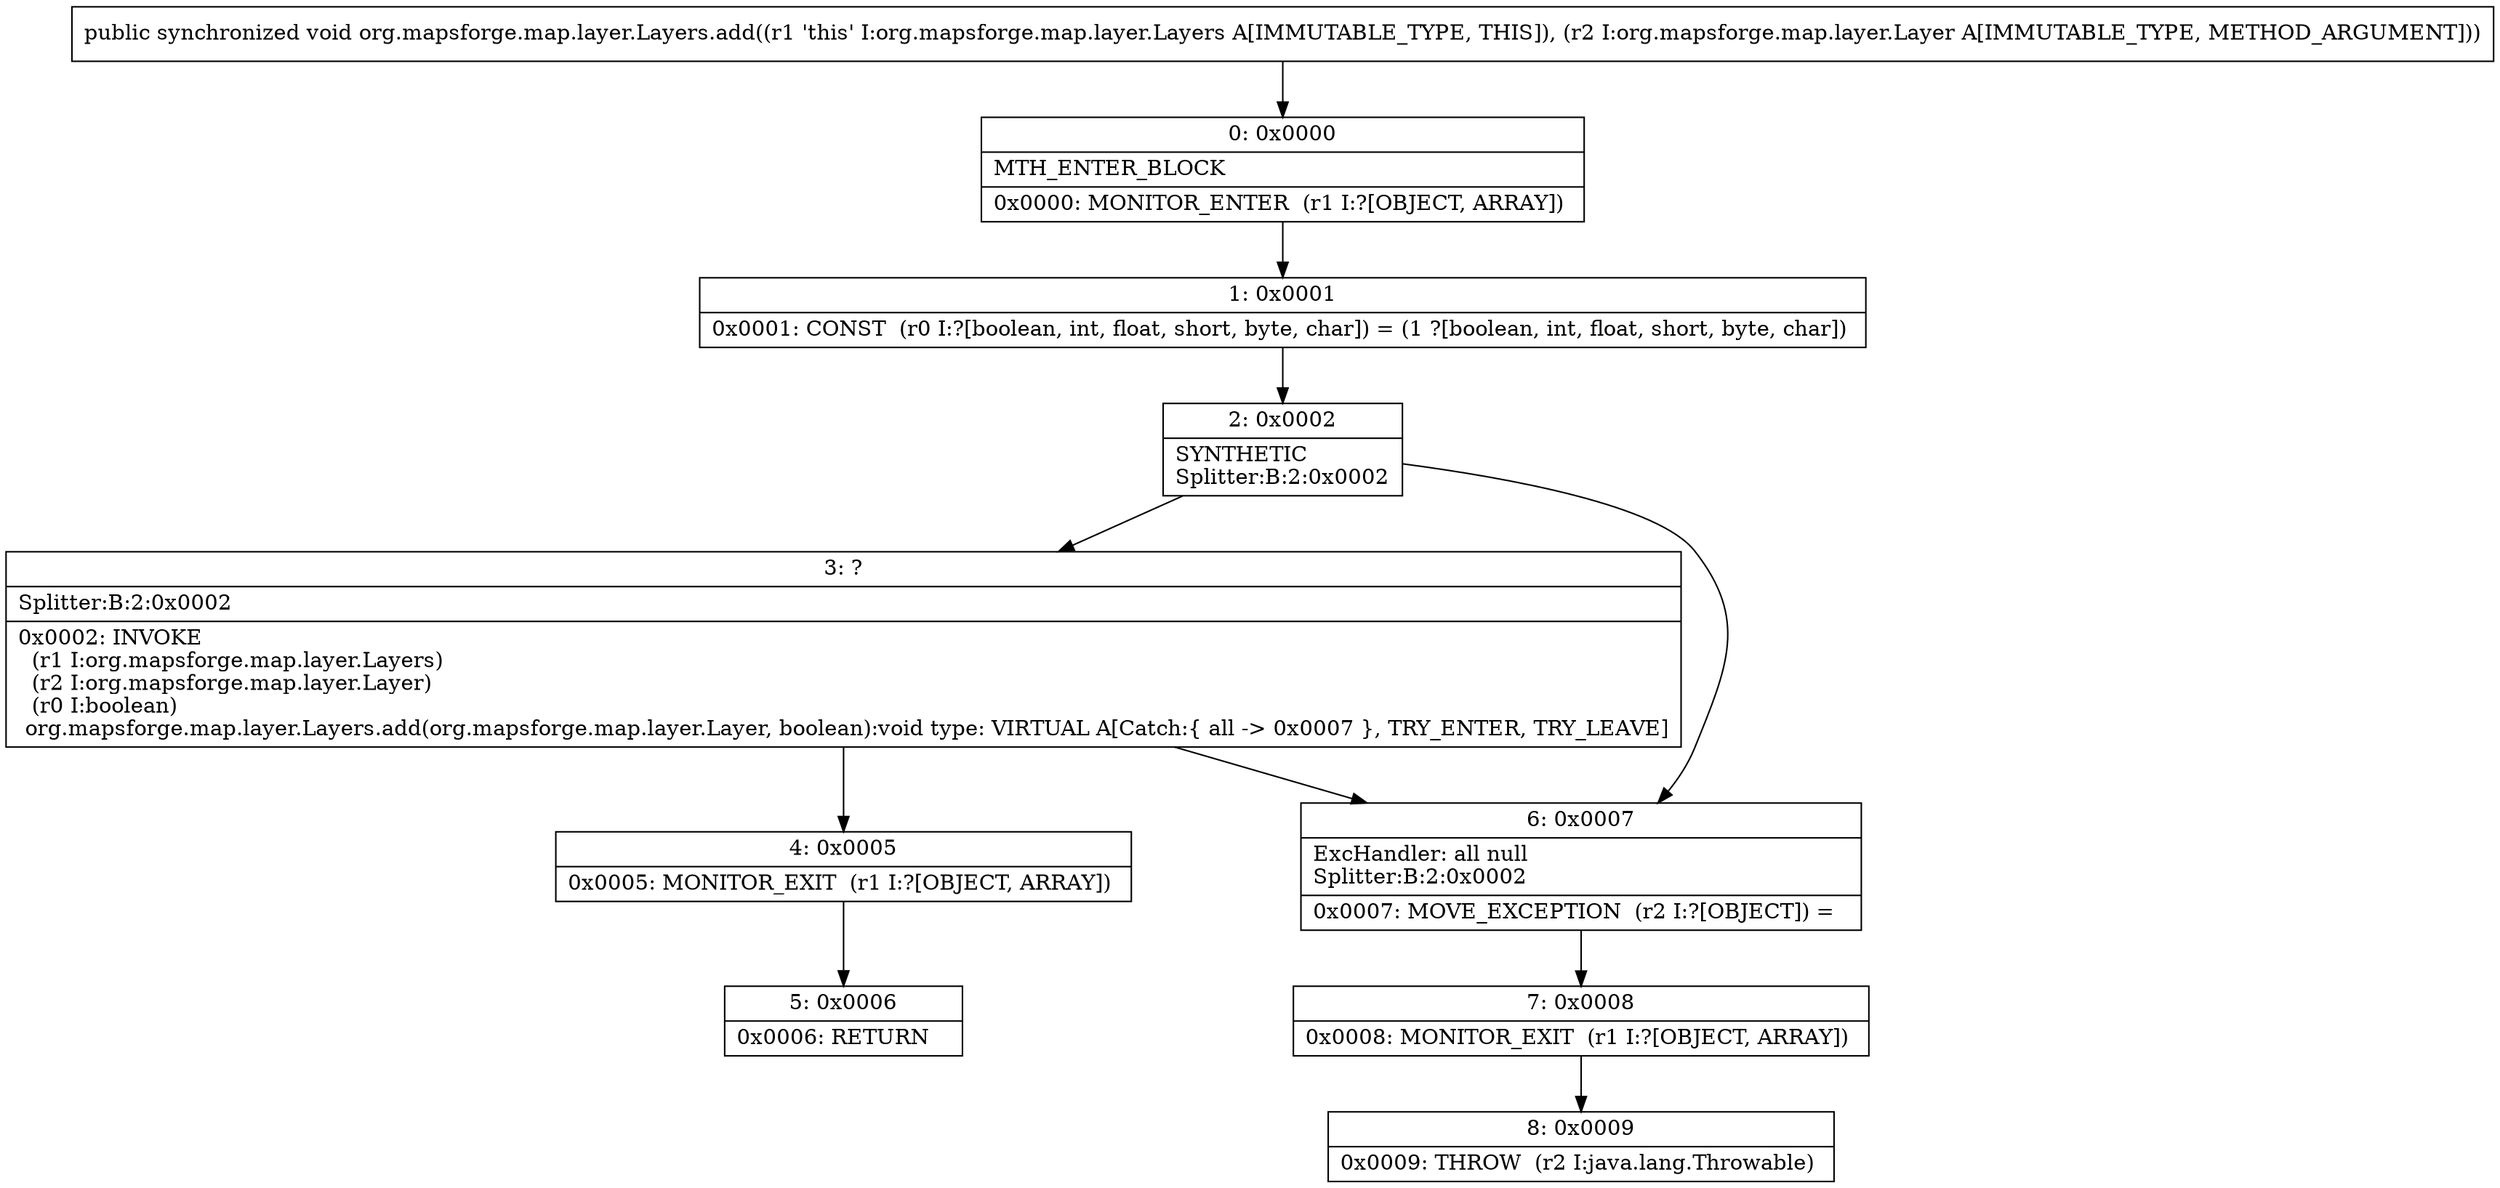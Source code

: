 digraph "CFG fororg.mapsforge.map.layer.Layers.add(Lorg\/mapsforge\/map\/layer\/Layer;)V" {
Node_0 [shape=record,label="{0\:\ 0x0000|MTH_ENTER_BLOCK\l|0x0000: MONITOR_ENTER  (r1 I:?[OBJECT, ARRAY]) \l}"];
Node_1 [shape=record,label="{1\:\ 0x0001|0x0001: CONST  (r0 I:?[boolean, int, float, short, byte, char]) = (1 ?[boolean, int, float, short, byte, char]) \l}"];
Node_2 [shape=record,label="{2\:\ 0x0002|SYNTHETIC\lSplitter:B:2:0x0002\l}"];
Node_3 [shape=record,label="{3\:\ ?|Splitter:B:2:0x0002\l|0x0002: INVOKE  \l  (r1 I:org.mapsforge.map.layer.Layers)\l  (r2 I:org.mapsforge.map.layer.Layer)\l  (r0 I:boolean)\l org.mapsforge.map.layer.Layers.add(org.mapsforge.map.layer.Layer, boolean):void type: VIRTUAL A[Catch:\{ all \-\> 0x0007 \}, TRY_ENTER, TRY_LEAVE]\l}"];
Node_4 [shape=record,label="{4\:\ 0x0005|0x0005: MONITOR_EXIT  (r1 I:?[OBJECT, ARRAY]) \l}"];
Node_5 [shape=record,label="{5\:\ 0x0006|0x0006: RETURN   \l}"];
Node_6 [shape=record,label="{6\:\ 0x0007|ExcHandler: all null\lSplitter:B:2:0x0002\l|0x0007: MOVE_EXCEPTION  (r2 I:?[OBJECT]) =  \l}"];
Node_7 [shape=record,label="{7\:\ 0x0008|0x0008: MONITOR_EXIT  (r1 I:?[OBJECT, ARRAY]) \l}"];
Node_8 [shape=record,label="{8\:\ 0x0009|0x0009: THROW  (r2 I:java.lang.Throwable) \l}"];
MethodNode[shape=record,label="{public synchronized void org.mapsforge.map.layer.Layers.add((r1 'this' I:org.mapsforge.map.layer.Layers A[IMMUTABLE_TYPE, THIS]), (r2 I:org.mapsforge.map.layer.Layer A[IMMUTABLE_TYPE, METHOD_ARGUMENT])) }"];
MethodNode -> Node_0;
Node_0 -> Node_1;
Node_1 -> Node_2;
Node_2 -> Node_3;
Node_2 -> Node_6;
Node_3 -> Node_4;
Node_3 -> Node_6;
Node_4 -> Node_5;
Node_6 -> Node_7;
Node_7 -> Node_8;
}

